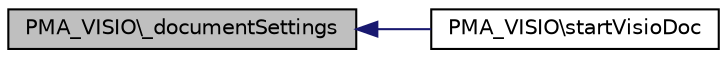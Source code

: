digraph G
{
  edge [fontname="Helvetica",fontsize="10",labelfontname="Helvetica",labelfontsize="10"];
  node [fontname="Helvetica",fontsize="10",shape=record];
  rankdir="LR";
  Node1 [label="PMA_VISIO\\_documentSettings",height=0.2,width=0.4,color="black", fillcolor="grey75", style="filled" fontcolor="black"];
  Node1 -> Node2 [dir="back",color="midnightblue",fontsize="10",style="solid",fontname="Helvetica"];
  Node2 [label="PMA_VISIO\\startVisioDoc",height=0.2,width=0.4,color="black", fillcolor="white", style="filled",URL="$classPMA__VISIO.html#aaa004c2467cfdc3246be47701cc5cc3c",tooltip="Starts Visio XML .VDX Document."];
}
